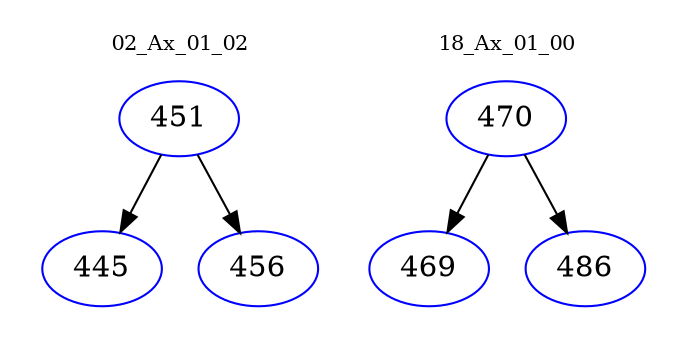 digraph{
subgraph cluster_0 {
color = white
label = "02_Ax_01_02";
fontsize=10;
T0_451 [label="451", color="blue"]
T0_451 -> T0_445 [color="black"]
T0_445 [label="445", color="blue"]
T0_451 -> T0_456 [color="black"]
T0_456 [label="456", color="blue"]
}
subgraph cluster_1 {
color = white
label = "18_Ax_01_00";
fontsize=10;
T1_470 [label="470", color="blue"]
T1_470 -> T1_469 [color="black"]
T1_469 [label="469", color="blue"]
T1_470 -> T1_486 [color="black"]
T1_486 [label="486", color="blue"]
}
}
